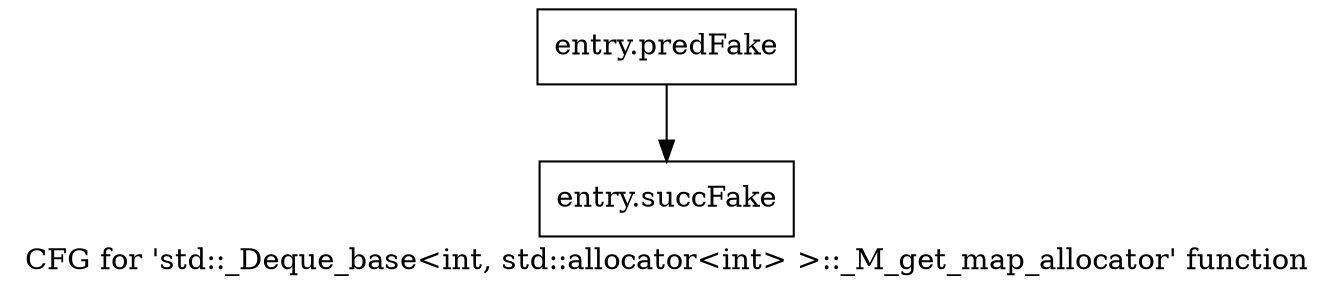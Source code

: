 digraph "CFG for 'std::_Deque_base\<int, std::allocator\<int\> \>::_M_get_map_allocator' function" {
	label="CFG for 'std::_Deque_base\<int, std::allocator\<int\> \>::_M_get_map_allocator' function";

	Node0x4993c10 [shape=record,filename="",linenumber="",label="{entry.predFake}"];
	Node0x4993c10 -> Node0x48fdb30[ callList="" memoryops="" filename="/proj/xbuilds/2019.2_0801_1/installs/lin64/Vivado/HEAD/tps/lnx64/gcc-6.2.0/lib/gcc/x86_64-pc-linux-gnu/6.2.0/../../../../include/c++/6.2.0/bits/stl_deque.h"];
	Node0x48fdb30 [shape=record,filename="/proj/xbuilds/2019.2_0801_1/installs/lin64/Vivado/HEAD/tps/lnx64/gcc-6.2.0/lib/gcc/x86_64-pc-linux-gnu/6.2.0/../../../../include/c++/6.2.0/bits/stl_deque.h",linenumber="594",label="{entry.succFake}"];
}
